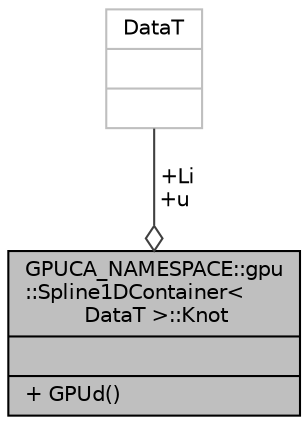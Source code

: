 digraph "GPUCA_NAMESPACE::gpu::Spline1DContainer&lt; DataT &gt;::Knot"
{
 // INTERACTIVE_SVG=YES
  bgcolor="transparent";
  edge [fontname="Helvetica",fontsize="10",labelfontname="Helvetica",labelfontsize="10"];
  node [fontname="Helvetica",fontsize="10",shape=record];
  Node1 [label="{GPUCA_NAMESPACE::gpu\l::Spline1DContainer\<\l DataT \>::Knot\n||+ GPUd()\l}",height=0.2,width=0.4,color="black", fillcolor="grey75", style="filled", fontcolor="black"];
  Node2 -> Node1 [color="grey25",fontsize="10",style="solid",label=" +Li\n+u" ,arrowhead="odiamond",fontname="Helvetica"];
  Node2 [label="{DataT\n||}",height=0.2,width=0.4,color="grey75"];
}
